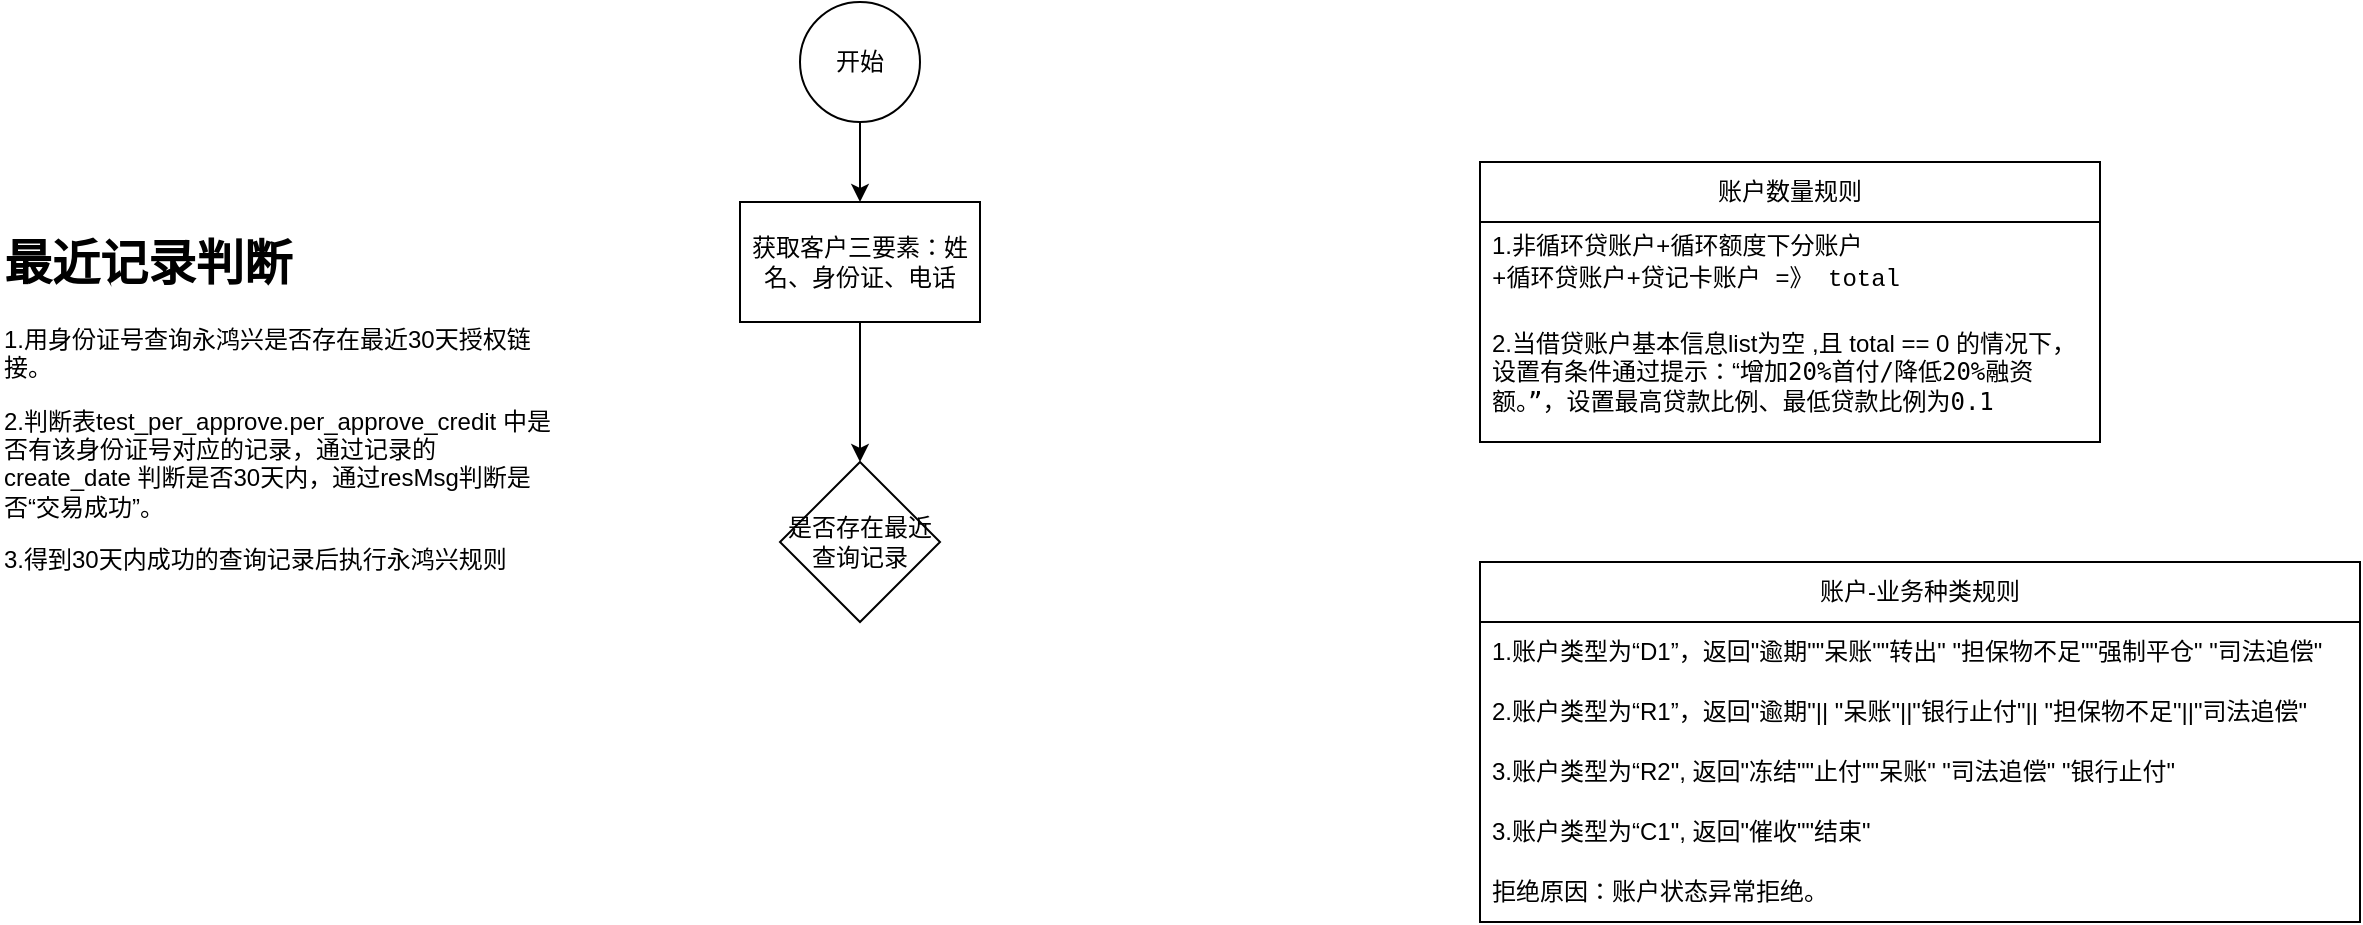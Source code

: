 <mxfile version="24.7.7">
  <diagram name="Page-1" id="ZZaGF3duLCdg7c9FFZwx">
    <mxGraphModel dx="1877" dy="565" grid="1" gridSize="10" guides="1" tooltips="1" connect="1" arrows="1" fold="1" page="1" pageScale="1" pageWidth="827" pageHeight="1169" math="0" shadow="0">
      <root>
        <mxCell id="0" />
        <mxCell id="1" parent="0" />
        <mxCell id="bShVGE-KkJZsSp7x3fK_-3" value="" style="edgeStyle=orthogonalEdgeStyle;rounded=0;orthogonalLoop=1;jettySize=auto;html=1;" edge="1" parent="1" source="bShVGE-KkJZsSp7x3fK_-1" target="bShVGE-KkJZsSp7x3fK_-2">
          <mxGeometry relative="1" as="geometry" />
        </mxCell>
        <mxCell id="bShVGE-KkJZsSp7x3fK_-1" value="开始" style="ellipse;whiteSpace=wrap;html=1;aspect=fixed;" vertex="1" parent="1">
          <mxGeometry x="300" y="40" width="60" height="60" as="geometry" />
        </mxCell>
        <mxCell id="bShVGE-KkJZsSp7x3fK_-7" value="" style="edgeStyle=orthogonalEdgeStyle;rounded=0;orthogonalLoop=1;jettySize=auto;html=1;" edge="1" parent="1" source="bShVGE-KkJZsSp7x3fK_-2" target="bShVGE-KkJZsSp7x3fK_-6">
          <mxGeometry relative="1" as="geometry" />
        </mxCell>
        <mxCell id="bShVGE-KkJZsSp7x3fK_-2" value="获取客户三要素：姓名、身份证、电话" style="whiteSpace=wrap;html=1;" vertex="1" parent="1">
          <mxGeometry x="270" y="140" width="120" height="60" as="geometry" />
        </mxCell>
        <mxCell id="bShVGE-KkJZsSp7x3fK_-6" value="是否存在最近查询记录" style="rhombus;whiteSpace=wrap;html=1;" vertex="1" parent="1">
          <mxGeometry x="290" y="270" width="80" height="80" as="geometry" />
        </mxCell>
        <mxCell id="bShVGE-KkJZsSp7x3fK_-8" value="&lt;h1 style=&quot;margin-top: 0px;&quot;&gt;最近记录判断&lt;/h1&gt;&lt;p&gt;1.用身份证号查询永鸿兴是否存在最近30天授权链接。&lt;/p&gt;&lt;p&gt;2.判断表test_per_approve.per_approve_credit 中是否有该身份证号对应的记录，通过记录的create_date 判断是否30天内，通过resMsg判断是否“交易成功”。&lt;/p&gt;&lt;p&gt;3.得到30天内成功的查询记录后执行永鸿兴规则&lt;/p&gt;" style="text;html=1;whiteSpace=wrap;overflow=hidden;rounded=0;" vertex="1" parent="1">
          <mxGeometry x="-100" y="150" width="280" height="240" as="geometry" />
        </mxCell>
        <mxCell id="bShVGE-KkJZsSp7x3fK_-9" value="账户数量规则" style="swimlane;fontStyle=0;childLayout=stackLayout;horizontal=1;startSize=30;horizontalStack=0;resizeParent=1;resizeParentMax=0;resizeLast=0;collapsible=1;marginBottom=0;whiteSpace=wrap;html=1;" vertex="1" parent="1">
          <mxGeometry x="640" y="120" width="310" height="140" as="geometry" />
        </mxCell>
        <mxCell id="bShVGE-KkJZsSp7x3fK_-10" value="&lt;span style=&quot;background-color: rgb(255, 255, 255);&quot;&gt;1.&lt;span style=&quot;font-family: Consolas, &amp;quot;Courier New&amp;quot;, monospace; white-space: pre;&quot;&gt;非循环贷账户+循环额度下分账户&lt;/span&gt;&lt;/span&gt;&lt;div&gt;&lt;span style=&quot;font-family: Consolas, &amp;quot;Courier New&amp;quot;, monospace; white-space: pre; background-color: rgb(255, 255, 255);&quot;&gt;+循环贷账户+贷记卡账户 =》 total&lt;/span&gt;&lt;/div&gt;" style="text;strokeColor=none;fillColor=none;align=left;verticalAlign=middle;spacingLeft=4;spacingRight=4;overflow=hidden;points=[[0,0.5],[1,0.5]];portConstraint=eastwest;rotatable=0;whiteSpace=wrap;html=1;" vertex="1" parent="bShVGE-KkJZsSp7x3fK_-9">
          <mxGeometry y="30" width="310" height="40" as="geometry" />
        </mxCell>
        <mxCell id="bShVGE-KkJZsSp7x3fK_-11" value="2.当借贷账户基本信息list为空 ,且 total == 0 的情况下，设置有条件通过提示：&lt;font style=&quot;font-size: 12px;&quot;&gt;“&lt;span style=&quot;font-family: 宋体, monospace;&quot;&gt;增加&lt;/span&gt;&lt;span style=&quot;font-family: &amp;quot;JetBrains Mono&amp;quot;, monospace;&quot;&gt;20%&lt;/span&gt;&lt;span style=&quot;font-family: 宋体, monospace;&quot;&gt;首付&lt;/span&gt;&lt;span style=&quot;font-family: &amp;quot;JetBrains Mono&amp;quot;, monospace;&quot;&gt;/&lt;/span&gt;&lt;span style=&quot;font-family: 宋体, monospace;&quot;&gt;降低&lt;/span&gt;&lt;span style=&quot;font-family: &amp;quot;JetBrains Mono&amp;quot;, monospace;&quot;&gt;20%&lt;/span&gt;&lt;span style=&quot;font-family: 宋体, monospace;&quot;&gt;融资额。”，设置最高贷款比例、最低贷款比例为0.1&lt;/span&gt;&lt;/font&gt;" style="text;strokeColor=none;fillColor=none;align=left;verticalAlign=middle;spacingLeft=4;spacingRight=4;overflow=hidden;points=[[0,0.5],[1,0.5]];portConstraint=eastwest;rotatable=0;whiteSpace=wrap;html=1;" vertex="1" parent="bShVGE-KkJZsSp7x3fK_-9">
          <mxGeometry y="70" width="310" height="70" as="geometry" />
        </mxCell>
        <mxCell id="bShVGE-KkJZsSp7x3fK_-13" value="账户-业务种类规则" style="swimlane;fontStyle=0;childLayout=stackLayout;horizontal=1;startSize=30;horizontalStack=0;resizeParent=1;resizeParentMax=0;resizeLast=0;collapsible=1;marginBottom=0;whiteSpace=wrap;html=1;" vertex="1" parent="1">
          <mxGeometry x="640" y="320" width="440" height="180" as="geometry" />
        </mxCell>
        <mxCell id="bShVGE-KkJZsSp7x3fK_-14" value="1.账户类型为“D1”，返回&quot;逾期&quot;&quot;呆账&quot;&quot;转出&quot; &quot;担保物不足&quot;&quot;强制平仓&quot; &quot;司法追偿&quot;" style="text;strokeColor=none;fillColor=none;align=left;verticalAlign=middle;spacingLeft=4;spacingRight=4;overflow=hidden;points=[[0,0.5],[1,0.5]];portConstraint=eastwest;rotatable=0;whiteSpace=wrap;html=1;" vertex="1" parent="bShVGE-KkJZsSp7x3fK_-13">
          <mxGeometry y="30" width="440" height="30" as="geometry" />
        </mxCell>
        <mxCell id="bShVGE-KkJZsSp7x3fK_-15" value="2.账户类型为“R1”，返回&quot;逾期&quot;|| &quot;呆账&quot;||&quot;银行止付&quot;|| &quot;担保物不足&quot;||&quot;司法追偿&quot;" style="text;strokeColor=none;fillColor=none;align=left;verticalAlign=middle;spacingLeft=4;spacingRight=4;overflow=hidden;points=[[0,0.5],[1,0.5]];portConstraint=eastwest;rotatable=0;whiteSpace=wrap;html=1;" vertex="1" parent="bShVGE-KkJZsSp7x3fK_-13">
          <mxGeometry y="60" width="440" height="30" as="geometry" />
        </mxCell>
        <mxCell id="bShVGE-KkJZsSp7x3fK_-16" value="3.账户类型为“R2&quot;, 返回&quot;冻结&quot;&quot;止付&quot;&quot;呆账&quot; &quot;司法追偿&quot; &quot;银行止付&quot;" style="text;strokeColor=none;fillColor=none;align=left;verticalAlign=middle;spacingLeft=4;spacingRight=4;overflow=hidden;points=[[0,0.5],[1,0.5]];portConstraint=eastwest;rotatable=0;whiteSpace=wrap;html=1;" vertex="1" parent="bShVGE-KkJZsSp7x3fK_-13">
          <mxGeometry y="90" width="440" height="30" as="geometry" />
        </mxCell>
        <mxCell id="bShVGE-KkJZsSp7x3fK_-17" value="3.账户类型为“C1&quot;, 返回&quot;催收&quot;&quot;结束&quot;" style="text;strokeColor=none;fillColor=none;align=left;verticalAlign=middle;spacingLeft=4;spacingRight=4;overflow=hidden;points=[[0,0.5],[1,0.5]];portConstraint=eastwest;rotatable=0;whiteSpace=wrap;html=1;" vertex="1" parent="bShVGE-KkJZsSp7x3fK_-13">
          <mxGeometry y="120" width="440" height="30" as="geometry" />
        </mxCell>
        <mxCell id="bShVGE-KkJZsSp7x3fK_-18" value="拒绝原因：账户状态异常拒绝。" style="text;strokeColor=none;fillColor=none;align=left;verticalAlign=middle;spacingLeft=4;spacingRight=4;overflow=hidden;points=[[0,0.5],[1,0.5]];portConstraint=eastwest;rotatable=0;whiteSpace=wrap;html=1;" vertex="1" parent="bShVGE-KkJZsSp7x3fK_-13">
          <mxGeometry y="150" width="440" height="30" as="geometry" />
        </mxCell>
      </root>
    </mxGraphModel>
  </diagram>
</mxfile>
